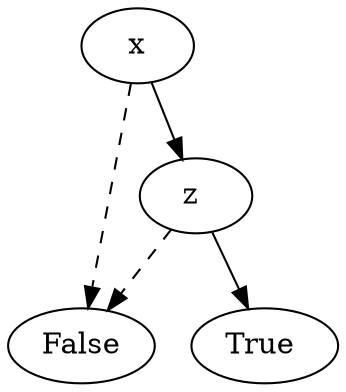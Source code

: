 digraph{
    graph [margin=0];1491940618672[label=x]1491940620112[label="False"]
1491940618672 -> 1491940620112 [style=dashed]
1491992005680[label="z "]
1491940618672 -> 1491992005680 
1491940620112[label="False"]
1491992005680 -> 1491940620112 [style=dashed]
1491940621232[label="True "]
1491992005680 -> 1491940621232
}